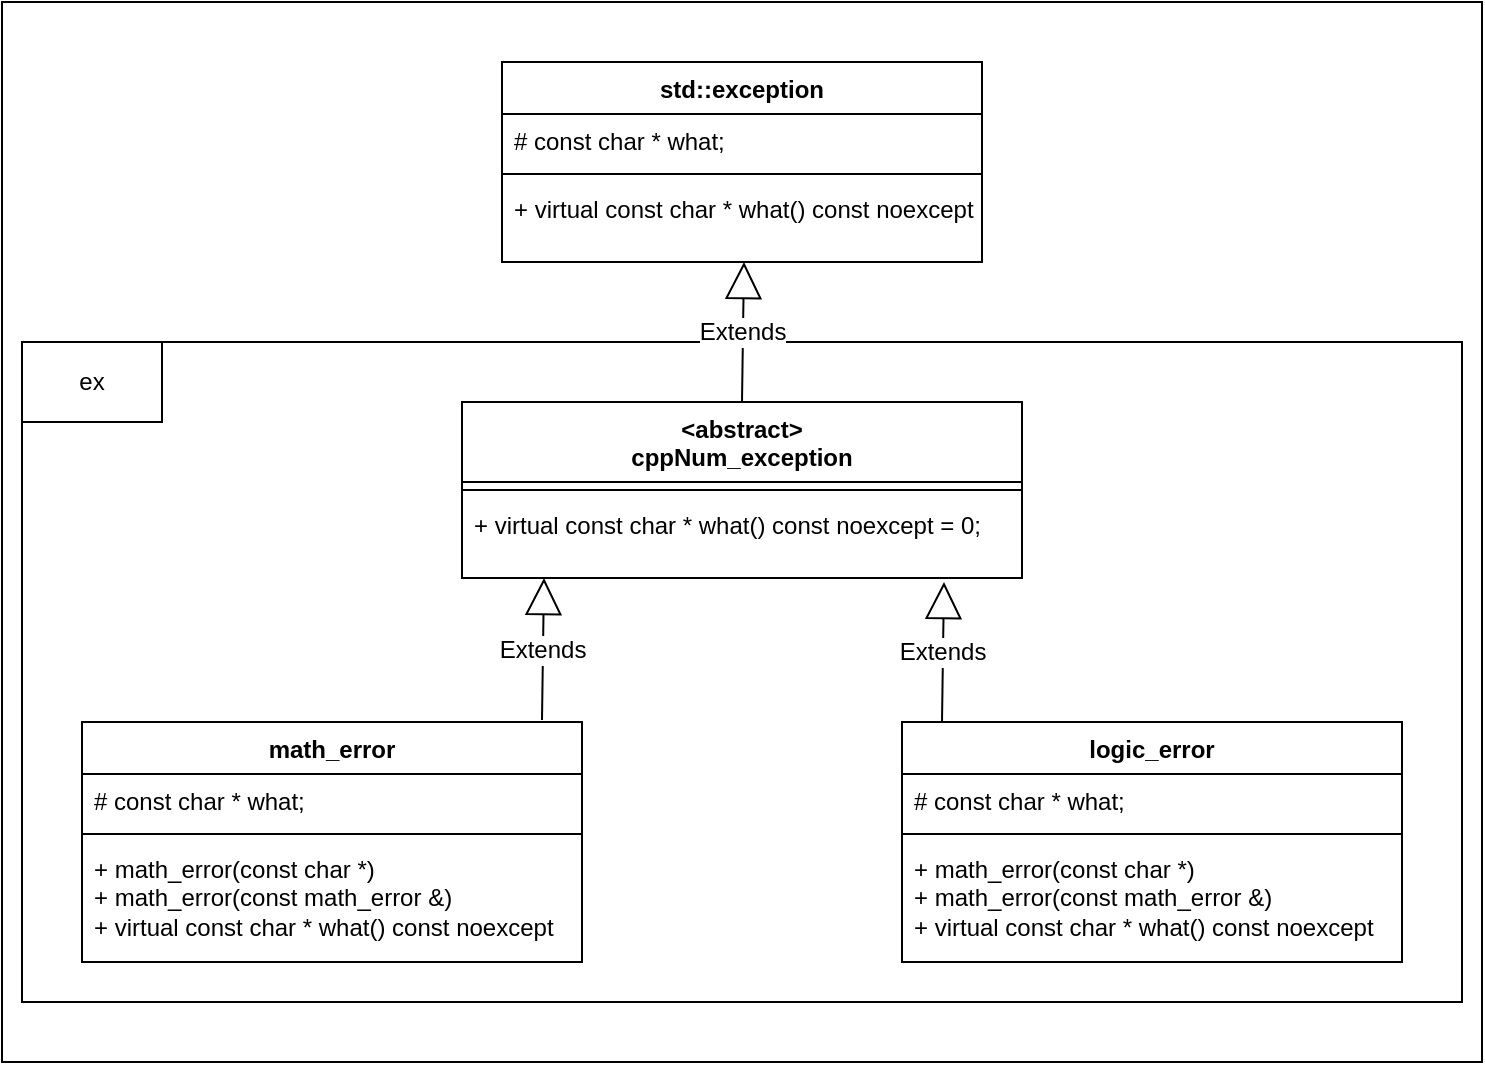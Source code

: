 <mxfile version="24.5.5" type="device">
  <diagram name="Page-1" id="znj5JbS_G-2XP48DEmsA">
    <mxGraphModel dx="1434" dy="1838" grid="1" gridSize="10" guides="1" tooltips="1" connect="1" arrows="1" fold="1" page="1" pageScale="1" pageWidth="850" pageHeight="1100" math="0" shadow="0">
      <root>
        <mxCell id="0" />
        <mxCell id="1" parent="0" />
        <mxCell id="N11lJJfhze4NbtGsqYz--23" value="" style="html=1;whiteSpace=wrap;fontSize=12;" vertex="1" parent="1">
          <mxGeometry x="70" y="-110" width="740" height="530" as="geometry" />
        </mxCell>
        <mxCell id="N11lJJfhze4NbtGsqYz--24" value="" style="html=1;whiteSpace=wrap;align=left;fontSize=12;" vertex="1" parent="1">
          <mxGeometry x="80" y="60" width="720" height="330" as="geometry" />
        </mxCell>
        <mxCell id="N11lJJfhze4NbtGsqYz--1" value="&lt;div style=&quot;font-size: 12px;&quot;&gt;&amp;lt;abstract&amp;gt;&lt;/div&gt;cppNum_exception" style="swimlane;fontStyle=1;align=center;verticalAlign=top;childLayout=stackLayout;horizontal=1;startSize=40;horizontalStack=0;resizeParent=1;resizeParentMax=0;resizeLast=0;collapsible=1;marginBottom=0;whiteSpace=wrap;html=1;fontSize=12;" vertex="1" parent="1">
          <mxGeometry x="300" y="90" width="280" height="88" as="geometry" />
        </mxCell>
        <mxCell id="N11lJJfhze4NbtGsqYz--3" value="" style="line;strokeWidth=1;fillColor=none;align=left;verticalAlign=middle;spacingTop=-1;spacingLeft=3;spacingRight=3;rotatable=0;labelPosition=right;points=[];portConstraint=eastwest;strokeColor=inherit;fontSize=12;" vertex="1" parent="N11lJJfhze4NbtGsqYz--1">
          <mxGeometry y="40" width="280" height="8" as="geometry" />
        </mxCell>
        <mxCell id="N11lJJfhze4NbtGsqYz--4" value="+ virtual const char * what() const noexcept = 0;" style="text;strokeColor=none;fillColor=none;align=left;verticalAlign=top;spacingLeft=4;spacingRight=4;overflow=hidden;rotatable=0;points=[[0,0.5],[1,0.5]];portConstraint=eastwest;whiteSpace=wrap;html=1;fontSize=12;" vertex="1" parent="N11lJJfhze4NbtGsqYz--1">
          <mxGeometry y="48" width="280" height="40" as="geometry" />
        </mxCell>
        <mxCell id="N11lJJfhze4NbtGsqYz--5" value="math_error" style="swimlane;fontStyle=1;align=center;verticalAlign=top;childLayout=stackLayout;horizontal=1;startSize=26;horizontalStack=0;resizeParent=1;resizeParentMax=0;resizeLast=0;collapsible=1;marginBottom=0;whiteSpace=wrap;html=1;fontSize=12;" vertex="1" parent="1">
          <mxGeometry x="110" y="250" width="250" height="120" as="geometry" />
        </mxCell>
        <mxCell id="N11lJJfhze4NbtGsqYz--6" value="# const char * what;" style="text;strokeColor=none;fillColor=none;align=left;verticalAlign=top;spacingLeft=4;spacingRight=4;overflow=hidden;rotatable=0;points=[[0,0.5],[1,0.5]];portConstraint=eastwest;whiteSpace=wrap;html=1;fontSize=12;" vertex="1" parent="N11lJJfhze4NbtGsqYz--5">
          <mxGeometry y="26" width="250" height="26" as="geometry" />
        </mxCell>
        <mxCell id="N11lJJfhze4NbtGsqYz--7" value="" style="line;strokeWidth=1;fillColor=none;align=left;verticalAlign=middle;spacingTop=-1;spacingLeft=3;spacingRight=3;rotatable=0;labelPosition=right;points=[];portConstraint=eastwest;strokeColor=inherit;fontSize=12;" vertex="1" parent="N11lJJfhze4NbtGsqYz--5">
          <mxGeometry y="52" width="250" height="8" as="geometry" />
        </mxCell>
        <mxCell id="N11lJJfhze4NbtGsqYz--8" value="+ math_error(const char *)&lt;div style=&quot;font-size: 12px;&quot;&gt;+ math_error(const math_error &amp;amp;)&lt;/div&gt;&lt;div style=&quot;font-size: 12px;&quot;&gt;+ virtual const char * what() const noexcept&lt;/div&gt;" style="text;strokeColor=none;fillColor=none;align=left;verticalAlign=top;spacingLeft=4;spacingRight=4;overflow=hidden;rotatable=0;points=[[0,0.5],[1,0.5]];portConstraint=eastwest;whiteSpace=wrap;html=1;fontSize=12;" vertex="1" parent="N11lJJfhze4NbtGsqYz--5">
          <mxGeometry y="60" width="250" height="60" as="geometry" />
        </mxCell>
        <mxCell id="N11lJJfhze4NbtGsqYz--9" value="logic_error" style="swimlane;fontStyle=1;align=center;verticalAlign=top;childLayout=stackLayout;horizontal=1;startSize=26;horizontalStack=0;resizeParent=1;resizeParentMax=0;resizeLast=0;collapsible=1;marginBottom=0;whiteSpace=wrap;html=1;fontSize=12;" vertex="1" parent="1">
          <mxGeometry x="520" y="250" width="250" height="120" as="geometry" />
        </mxCell>
        <mxCell id="N11lJJfhze4NbtGsqYz--10" value="# const char * what;" style="text;strokeColor=none;fillColor=none;align=left;verticalAlign=top;spacingLeft=4;spacingRight=4;overflow=hidden;rotatable=0;points=[[0,0.5],[1,0.5]];portConstraint=eastwest;whiteSpace=wrap;html=1;fontSize=12;" vertex="1" parent="N11lJJfhze4NbtGsqYz--9">
          <mxGeometry y="26" width="250" height="26" as="geometry" />
        </mxCell>
        <mxCell id="N11lJJfhze4NbtGsqYz--11" value="" style="line;strokeWidth=1;fillColor=none;align=left;verticalAlign=middle;spacingTop=-1;spacingLeft=3;spacingRight=3;rotatable=0;labelPosition=right;points=[];portConstraint=eastwest;strokeColor=inherit;fontSize=12;" vertex="1" parent="N11lJJfhze4NbtGsqYz--9">
          <mxGeometry y="52" width="250" height="8" as="geometry" />
        </mxCell>
        <mxCell id="N11lJJfhze4NbtGsqYz--12" value="+ math_error(const char *)&lt;div style=&quot;font-size: 12px;&quot;&gt;+ math_error(const math_error &amp;amp;)&lt;/div&gt;&lt;div style=&quot;font-size: 12px;&quot;&gt;+ virtual const char * what() const noexcept&lt;/div&gt;" style="text;strokeColor=none;fillColor=none;align=left;verticalAlign=top;spacingLeft=4;spacingRight=4;overflow=hidden;rotatable=0;points=[[0,0.5],[1,0.5]];portConstraint=eastwest;whiteSpace=wrap;html=1;fontSize=12;" vertex="1" parent="N11lJJfhze4NbtGsqYz--9">
          <mxGeometry y="60" width="250" height="60" as="geometry" />
        </mxCell>
        <mxCell id="N11lJJfhze4NbtGsqYz--13" value="Extends" style="endArrow=block;endSize=16;endFill=0;html=1;rounded=0;exitX=0.928;exitY=-0.033;exitDx=0;exitDy=0;exitPerimeter=0;fontSize=12;" edge="1" parent="1">
          <mxGeometry width="160" relative="1" as="geometry">
            <mxPoint x="340" y="249.04" as="sourcePoint" />
            <mxPoint x="341" y="178" as="targetPoint" />
          </mxGeometry>
        </mxCell>
        <mxCell id="N11lJJfhze4NbtGsqYz--14" value="Extends" style="endArrow=block;endSize=16;endFill=0;html=1;rounded=0;exitX=0.928;exitY=-0.033;exitDx=0;exitDy=0;exitPerimeter=0;fontSize=12;" edge="1" parent="1">
          <mxGeometry width="160" relative="1" as="geometry">
            <mxPoint x="540" y="250" as="sourcePoint" />
            <mxPoint x="541" y="180" as="targetPoint" />
          </mxGeometry>
        </mxCell>
        <mxCell id="N11lJJfhze4NbtGsqYz--16" value="std::exception" style="swimlane;fontStyle=1;align=center;verticalAlign=top;childLayout=stackLayout;horizontal=1;startSize=26;horizontalStack=0;resizeParent=1;resizeParentMax=0;resizeLast=0;collapsible=1;marginBottom=0;whiteSpace=wrap;html=1;fontSize=12;" vertex="1" parent="1">
          <mxGeometry x="320" y="-80" width="240" height="100" as="geometry" />
        </mxCell>
        <mxCell id="N11lJJfhze4NbtGsqYz--17" value="# const char * what;" style="text;strokeColor=none;fillColor=none;align=left;verticalAlign=top;spacingLeft=4;spacingRight=4;overflow=hidden;rotatable=0;points=[[0,0.5],[1,0.5]];portConstraint=eastwest;whiteSpace=wrap;html=1;fontSize=12;" vertex="1" parent="N11lJJfhze4NbtGsqYz--16">
          <mxGeometry y="26" width="240" height="26" as="geometry" />
        </mxCell>
        <mxCell id="N11lJJfhze4NbtGsqYz--18" value="" style="line;strokeWidth=1;fillColor=none;align=left;verticalAlign=middle;spacingTop=-1;spacingLeft=3;spacingRight=3;rotatable=0;labelPosition=right;points=[];portConstraint=eastwest;strokeColor=inherit;fontSize=12;" vertex="1" parent="N11lJJfhze4NbtGsqYz--16">
          <mxGeometry y="52" width="240" height="8" as="geometry" />
        </mxCell>
        <mxCell id="N11lJJfhze4NbtGsqYz--19" value="+ virtual const char * what() const noexcept" style="text;strokeColor=none;fillColor=none;align=left;verticalAlign=top;spacingLeft=4;spacingRight=4;overflow=hidden;rotatable=0;points=[[0,0.5],[1,0.5]];portConstraint=eastwest;whiteSpace=wrap;html=1;fontSize=12;" vertex="1" parent="N11lJJfhze4NbtGsqYz--16">
          <mxGeometry y="60" width="240" height="40" as="geometry" />
        </mxCell>
        <mxCell id="N11lJJfhze4NbtGsqYz--20" value="Extends" style="endArrow=block;endSize=16;endFill=0;html=1;rounded=0;exitX=0.928;exitY=-0.033;exitDx=0;exitDy=0;exitPerimeter=0;fontSize=12;" edge="1" parent="1">
          <mxGeometry width="160" relative="1" as="geometry">
            <mxPoint x="440" y="90" as="sourcePoint" />
            <mxPoint x="441" y="20" as="targetPoint" />
          </mxGeometry>
        </mxCell>
        <mxCell id="N11lJJfhze4NbtGsqYz--25" value="&lt;font style=&quot;font-size: 12px;&quot;&gt;ex&lt;/font&gt;" style="html=1;whiteSpace=wrap;fontSize=12;" vertex="1" parent="1">
          <mxGeometry x="80" y="60" width="70" height="40" as="geometry" />
        </mxCell>
      </root>
    </mxGraphModel>
  </diagram>
</mxfile>

